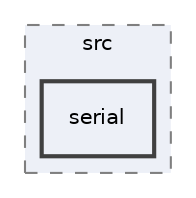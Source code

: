 digraph "D:/School/Minor Robotica/ExR1 Project/ros_test_ws/src/main/src/serial"
{
 // LATEX_PDF_SIZE
  edge [fontname="Helvetica",fontsize="10",labelfontname="Helvetica",labelfontsize="10"];
  node [fontname="Helvetica",fontsize="10",shape=record];
  compound=true
  subgraph clusterdir_0636f5c5847c67f0c5238c665c2bb30f {
    graph [ bgcolor="#edf0f7", pencolor="grey50", style="filled,dashed,", label="src", fontname="Helvetica", fontsize="10", URL="dir_0636f5c5847c67f0c5238c665c2bb30f.html"]
  dir_780d8ec107f418fcdcd681041b4679a7 [shape=box, label="serial", style="filled,bold,", fillcolor="#edf0f7", color="grey25", URL="dir_780d8ec107f418fcdcd681041b4679a7.html"];
  }
}
